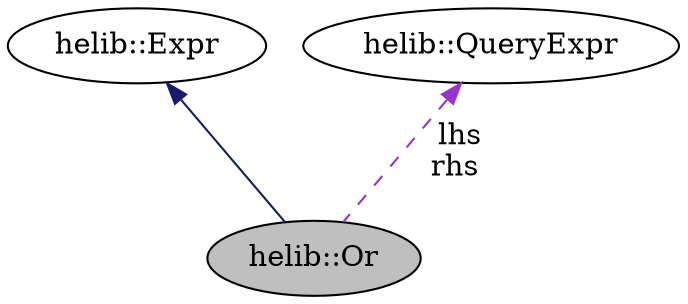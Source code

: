 digraph "helib::Or"
{
  N2 [label="helib::Or",color="black", fillcolor="grey75", style="filled", fontcolor="black"];
  N3 -> N2 [dir="back",color="midnightblue",style="solid"];
  N3 [label="helib::Expr",color="black", fillcolor="white", style="filled",tooltip="Base structure for logical expressions. "];
  N4 -> N2 [dir="back",color="darkorchid3",style="dashed",label=" lhs\nrhs" ];
  N4 [label="helib::QueryExpr",color="black", fillcolor="white", style="filled",tooltip="A class wrapping a shared pointer to an Expr object. "];
}
digraph "helib::Or"
{
  N0 [label="helib::Or",color="black", fillcolor="grey75", style="filled", fontcolor="black"];
  N1 -> N0 [dir="back",color="midnightblue",style="solid"];
  N1 [label="helib::Expr",color="black", fillcolor="white", style="filled",tooltip="Base structure for logical expressions. "];
}
